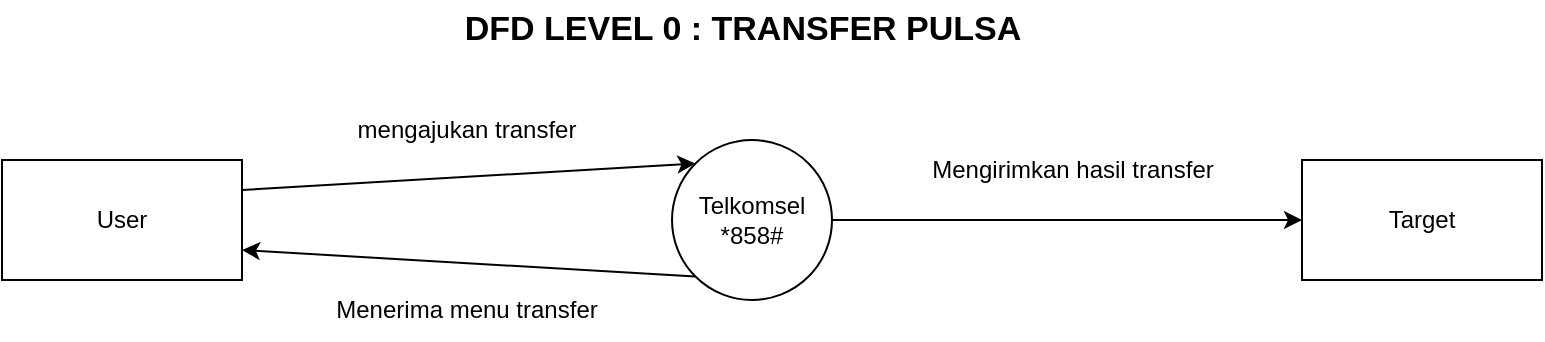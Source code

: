 <mxfile version="22.0.4" type="github">
  <diagram name="Page-1" id="LwMA7UVJhDcp9Szk6sDv">
    <mxGraphModel dx="1379" dy="785" grid="1" gridSize="10" guides="1" tooltips="1" connect="1" arrows="1" fold="1" page="1" pageScale="1" pageWidth="850" pageHeight="1100" math="0" shadow="0">
      <root>
        <mxCell id="0" />
        <mxCell id="1" parent="0" />
        <mxCell id="hKSVFBU3Awspxu1JDtot-1" value="Telkomsel&lt;br&gt;*858#" style="ellipse;whiteSpace=wrap;html=1;aspect=fixed;" vertex="1" parent="1">
          <mxGeometry x="385" y="160" width="80" height="80" as="geometry" />
        </mxCell>
        <mxCell id="hKSVFBU3Awspxu1JDtot-2" value="User" style="rounded=0;whiteSpace=wrap;html=1;" vertex="1" parent="1">
          <mxGeometry x="50" y="170" width="120" height="60" as="geometry" />
        </mxCell>
        <mxCell id="hKSVFBU3Awspxu1JDtot-3" value="Target" style="rounded=0;whiteSpace=wrap;html=1;" vertex="1" parent="1">
          <mxGeometry x="700" y="170" width="120" height="60" as="geometry" />
        </mxCell>
        <mxCell id="hKSVFBU3Awspxu1JDtot-4" value="" style="endArrow=classic;html=1;rounded=0;exitX=1;exitY=0.25;exitDx=0;exitDy=0;entryX=0;entryY=0;entryDx=0;entryDy=0;" edge="1" parent="1" source="hKSVFBU3Awspxu1JDtot-2" target="hKSVFBU3Awspxu1JDtot-1">
          <mxGeometry width="50" height="50" relative="1" as="geometry">
            <mxPoint x="400" y="430" as="sourcePoint" />
            <mxPoint x="450" y="380" as="targetPoint" />
          </mxGeometry>
        </mxCell>
        <mxCell id="hKSVFBU3Awspxu1JDtot-5" value="" style="endArrow=classic;html=1;rounded=0;entryX=0;entryY=0.5;entryDx=0;entryDy=0;exitX=1;exitY=0.5;exitDx=0;exitDy=0;" edge="1" parent="1" source="hKSVFBU3Awspxu1JDtot-1" target="hKSVFBU3Awspxu1JDtot-3">
          <mxGeometry width="50" height="50" relative="1" as="geometry">
            <mxPoint x="465" y="250" as="sourcePoint" />
            <mxPoint x="535.711" y="200" as="targetPoint" />
          </mxGeometry>
        </mxCell>
        <mxCell id="hKSVFBU3Awspxu1JDtot-6" value="" style="endArrow=classic;html=1;rounded=0;exitX=0;exitY=1;exitDx=0;exitDy=0;entryX=1;entryY=0.75;entryDx=0;entryDy=0;" edge="1" parent="1" source="hKSVFBU3Awspxu1JDtot-1" target="hKSVFBU3Awspxu1JDtot-2">
          <mxGeometry width="50" height="50" relative="1" as="geometry">
            <mxPoint x="314.289" y="250" as="sourcePoint" />
            <mxPoint x="314.289" y="200" as="targetPoint" />
          </mxGeometry>
        </mxCell>
        <mxCell id="hKSVFBU3Awspxu1JDtot-8" value="mengajukan transfer" style="text;html=1;align=center;verticalAlign=middle;resizable=0;points=[];autosize=1;strokeColor=none;fillColor=none;" vertex="1" parent="1">
          <mxGeometry x="207" y="140" width="150" height="30" as="geometry" />
        </mxCell>
        <mxCell id="hKSVFBU3Awspxu1JDtot-9" value="Menerima menu transfer" style="text;html=1;align=center;verticalAlign=middle;resizable=0;points=[];autosize=1;strokeColor=none;fillColor=none;" vertex="1" parent="1">
          <mxGeometry x="192" y="230" width="180" height="30" as="geometry" />
        </mxCell>
        <mxCell id="hKSVFBU3Awspxu1JDtot-10" value="Mengirimkan hasil transfer" style="text;html=1;align=center;verticalAlign=middle;resizable=0;points=[];autosize=1;strokeColor=none;fillColor=none;" vertex="1" parent="1">
          <mxGeometry x="490" y="160" width="190" height="30" as="geometry" />
        </mxCell>
        <mxCell id="hKSVFBU3Awspxu1JDtot-12" value="&lt;b&gt;&lt;font style=&quot;font-size: 17px;&quot;&gt;DFD LEVEL 0 : TRANSFER PULSA&lt;/font&gt;&lt;/b&gt;" style="text;html=1;align=center;verticalAlign=middle;resizable=0;points=[];autosize=1;strokeColor=none;fillColor=none;" vertex="1" parent="1">
          <mxGeometry x="270" y="90" width="300" height="30" as="geometry" />
        </mxCell>
      </root>
    </mxGraphModel>
  </diagram>
</mxfile>
